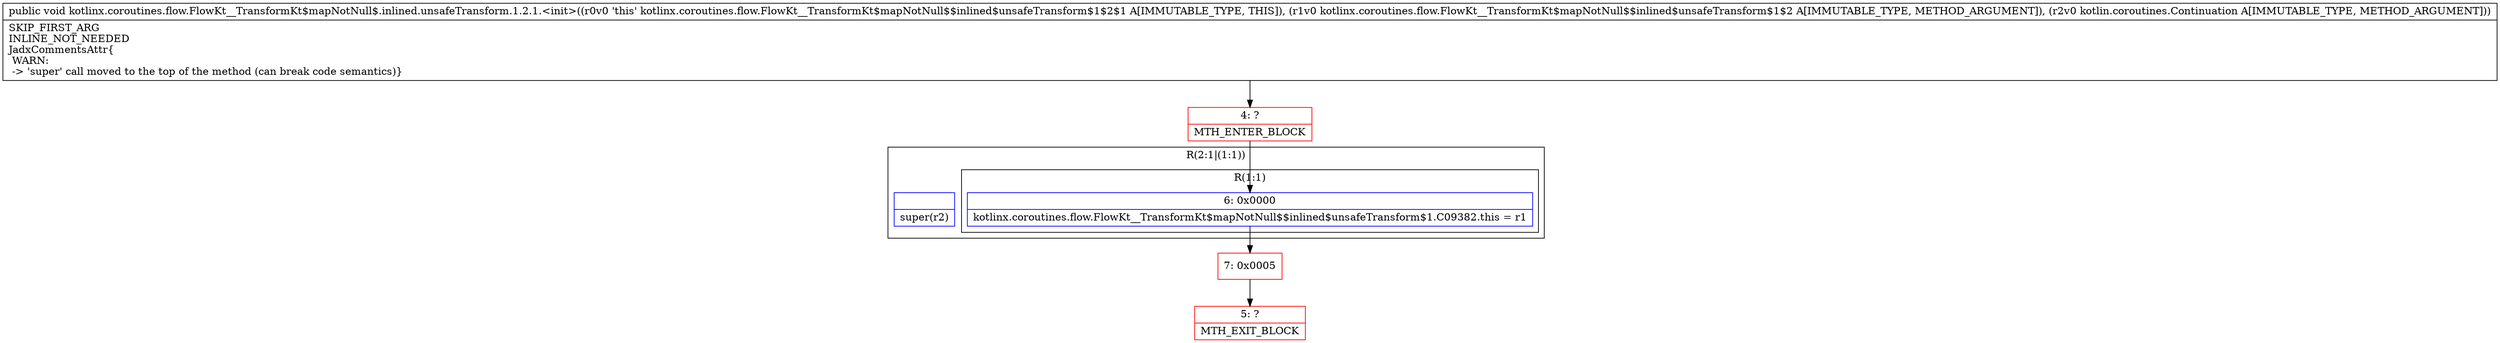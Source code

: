 digraph "CFG forkotlinx.coroutines.flow.FlowKt__TransformKt$mapNotNull$.inlined.unsafeTransform.1.2.1.\<init\>(Lkotlinx\/coroutines\/flow\/FlowKt__TransformKt$mapNotNull$$inlined$unsafeTransform$1$2;Lkotlin\/coroutines\/Continuation;)V" {
subgraph cluster_Region_821988665 {
label = "R(2:1|(1:1))";
node [shape=record,color=blue];
Node_InsnContainer_1786143647 [shape=record,label="{|super(r2)\l}"];
subgraph cluster_Region_862668928 {
label = "R(1:1)";
node [shape=record,color=blue];
Node_6 [shape=record,label="{6\:\ 0x0000|kotlinx.coroutines.flow.FlowKt__TransformKt$mapNotNull$$inlined$unsafeTransform$1.C09382.this = r1\l}"];
}
}
Node_4 [shape=record,color=red,label="{4\:\ ?|MTH_ENTER_BLOCK\l}"];
Node_7 [shape=record,color=red,label="{7\:\ 0x0005}"];
Node_5 [shape=record,color=red,label="{5\:\ ?|MTH_EXIT_BLOCK\l}"];
MethodNode[shape=record,label="{public void kotlinx.coroutines.flow.FlowKt__TransformKt$mapNotNull$.inlined.unsafeTransform.1.2.1.\<init\>((r0v0 'this' kotlinx.coroutines.flow.FlowKt__TransformKt$mapNotNull$$inlined$unsafeTransform$1$2$1 A[IMMUTABLE_TYPE, THIS]), (r1v0 kotlinx.coroutines.flow.FlowKt__TransformKt$mapNotNull$$inlined$unsafeTransform$1$2 A[IMMUTABLE_TYPE, METHOD_ARGUMENT]), (r2v0 kotlin.coroutines.Continuation A[IMMUTABLE_TYPE, METHOD_ARGUMENT]))  | SKIP_FIRST_ARG\lINLINE_NOT_NEEDED\lJadxCommentsAttr\{\l WARN: \l \-\> 'super' call moved to the top of the method (can break code semantics)\}\l}"];
MethodNode -> Node_4;Node_6 -> Node_7;
Node_4 -> Node_6;
Node_7 -> Node_5;
}

